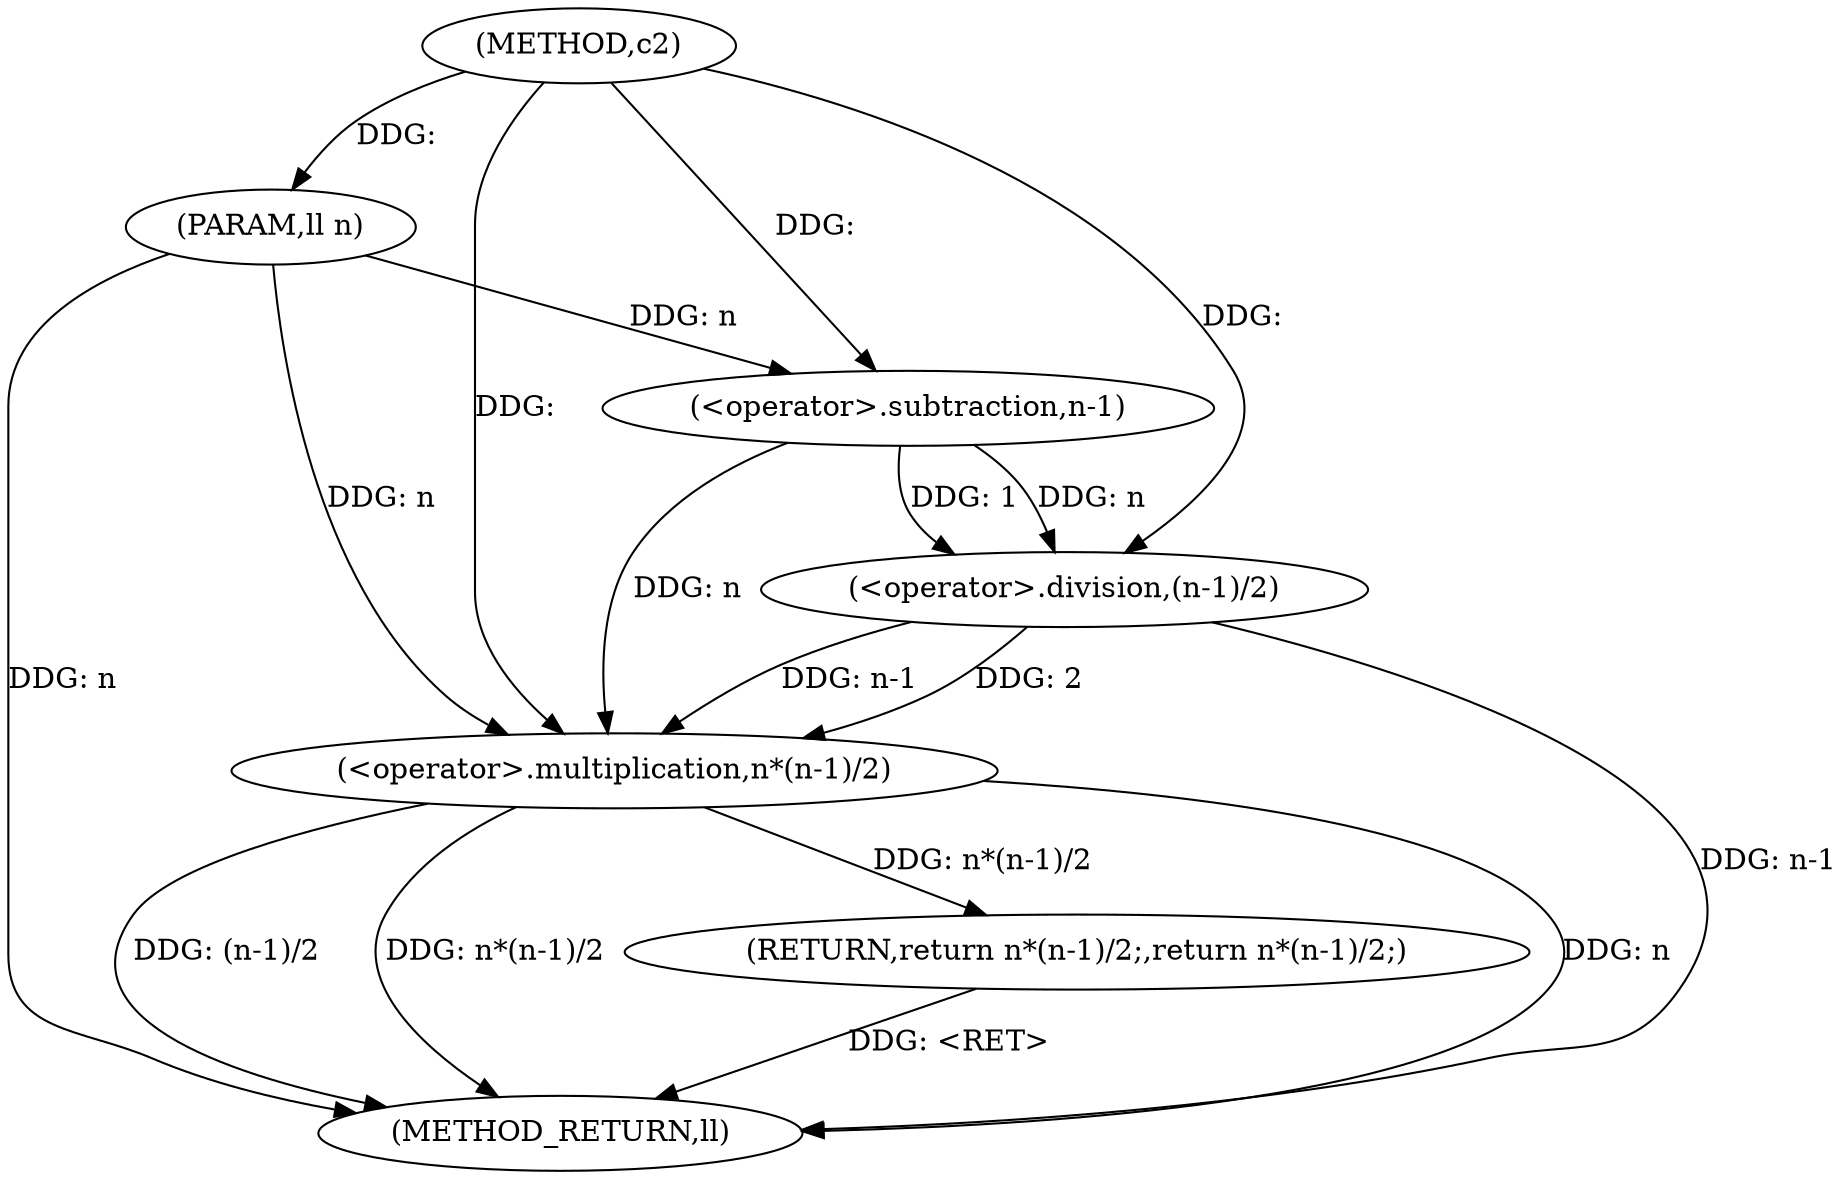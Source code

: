 digraph "c2" {  
"1000119" [label = "(METHOD,c2)" ]
"1000130" [label = "(METHOD_RETURN,ll)" ]
"1000120" [label = "(PARAM,ll n)" ]
"1000122" [label = "(RETURN,return n*(n-1)/2;,return n*(n-1)/2;)" ]
"1000123" [label = "(<operator>.multiplication,n*(n-1)/2)" ]
"1000125" [label = "(<operator>.division,(n-1)/2)" ]
"1000126" [label = "(<operator>.subtraction,n-1)" ]
  "1000122" -> "1000130"  [ label = "DDG: <RET>"] 
  "1000120" -> "1000130"  [ label = "DDG: n"] 
  "1000123" -> "1000130"  [ label = "DDG: n"] 
  "1000125" -> "1000130"  [ label = "DDG: n-1"] 
  "1000123" -> "1000130"  [ label = "DDG: (n-1)/2"] 
  "1000123" -> "1000130"  [ label = "DDG: n*(n-1)/2"] 
  "1000119" -> "1000120"  [ label = "DDG: "] 
  "1000123" -> "1000122"  [ label = "DDG: n*(n-1)/2"] 
  "1000126" -> "1000123"  [ label = "DDG: n"] 
  "1000120" -> "1000123"  [ label = "DDG: n"] 
  "1000119" -> "1000123"  [ label = "DDG: "] 
  "1000125" -> "1000123"  [ label = "DDG: 2"] 
  "1000125" -> "1000123"  [ label = "DDG: n-1"] 
  "1000126" -> "1000125"  [ label = "DDG: 1"] 
  "1000126" -> "1000125"  [ label = "DDG: n"] 
  "1000119" -> "1000125"  [ label = "DDG: "] 
  "1000120" -> "1000126"  [ label = "DDG: n"] 
  "1000119" -> "1000126"  [ label = "DDG: "] 
}
